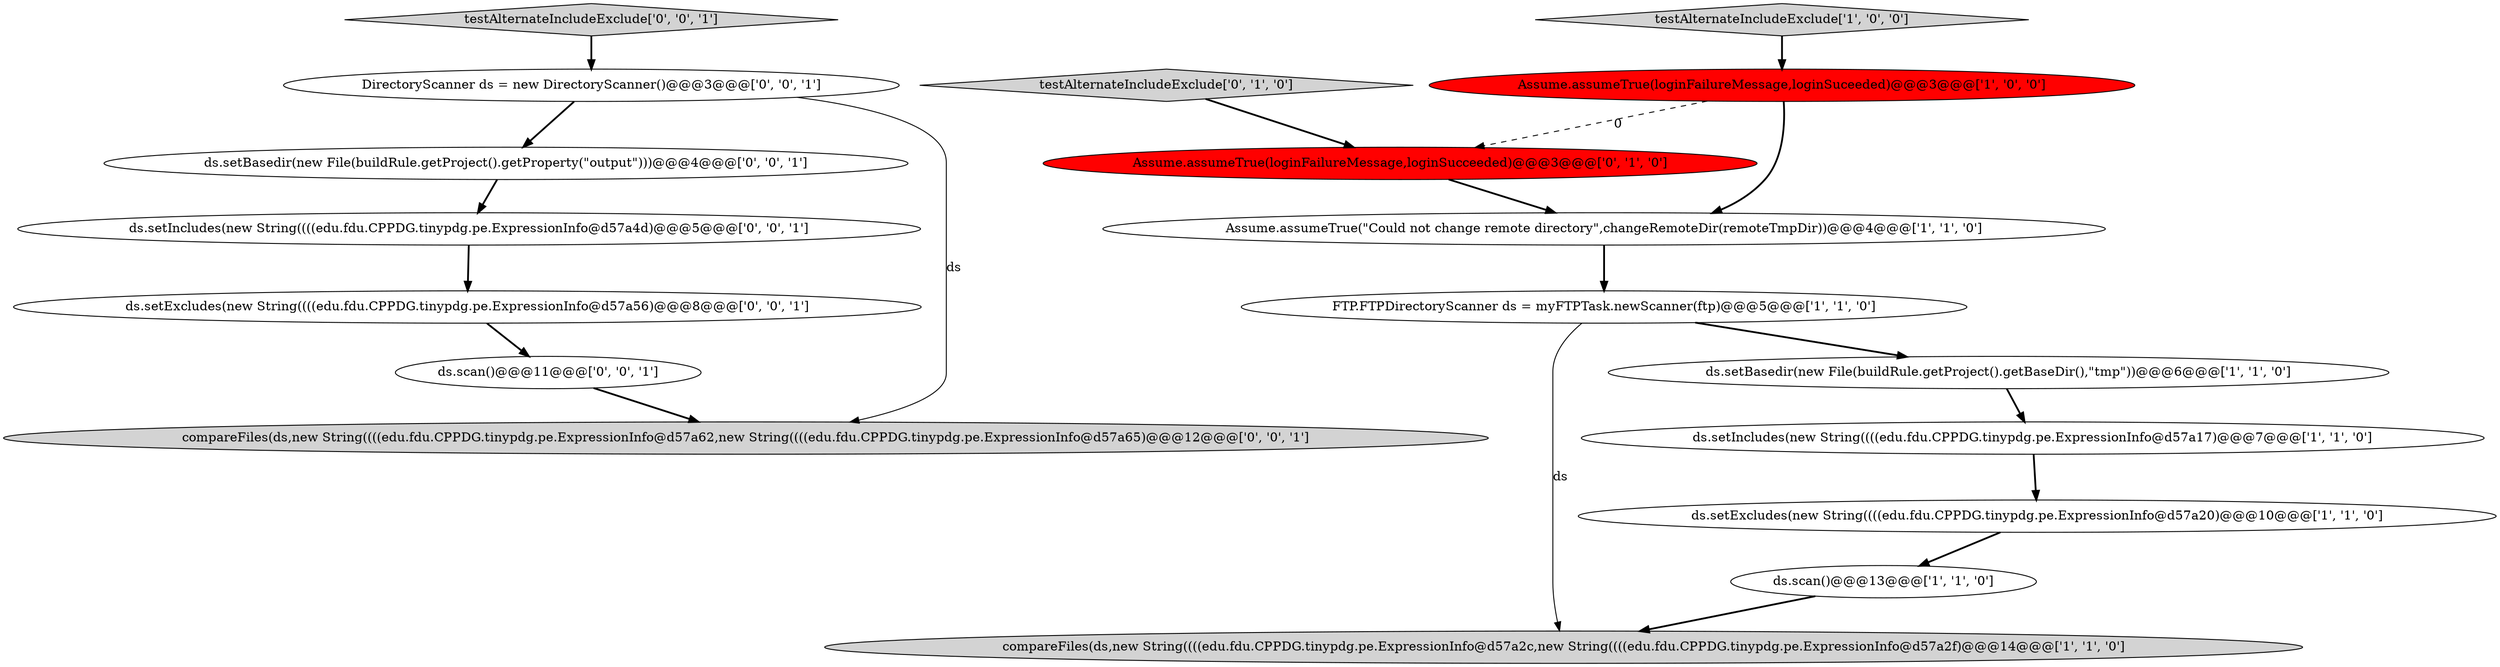 digraph {
16 [style = filled, label = "testAlternateIncludeExclude['0', '0', '1']", fillcolor = lightgray, shape = diamond image = "AAA0AAABBB3BBB"];
14 [style = filled, label = "ds.setExcludes(new String((((edu.fdu.CPPDG.tinypdg.pe.ExpressionInfo@d57a56)@@@8@@@['0', '0', '1']", fillcolor = white, shape = ellipse image = "AAA0AAABBB3BBB"];
7 [style = filled, label = "Assume.assumeTrue(loginFailureMessage,loginSuceeded)@@@3@@@['1', '0', '0']", fillcolor = red, shape = ellipse image = "AAA1AAABBB1BBB"];
9 [style = filled, label = "testAlternateIncludeExclude['0', '1', '0']", fillcolor = lightgray, shape = diamond image = "AAA0AAABBB2BBB"];
2 [style = filled, label = "compareFiles(ds,new String((((edu.fdu.CPPDG.tinypdg.pe.ExpressionInfo@d57a2c,new String((((edu.fdu.CPPDG.tinypdg.pe.ExpressionInfo@d57a2f)@@@14@@@['1', '1', '0']", fillcolor = lightgray, shape = ellipse image = "AAA0AAABBB1BBB"];
8 [style = filled, label = "ds.scan()@@@13@@@['1', '1', '0']", fillcolor = white, shape = ellipse image = "AAA0AAABBB1BBB"];
4 [style = filled, label = "ds.setBasedir(new File(buildRule.getProject().getBaseDir(),\"tmp\"))@@@6@@@['1', '1', '0']", fillcolor = white, shape = ellipse image = "AAA0AAABBB1BBB"];
0 [style = filled, label = "FTP.FTPDirectoryScanner ds = myFTPTask.newScanner(ftp)@@@5@@@['1', '1', '0']", fillcolor = white, shape = ellipse image = "AAA0AAABBB1BBB"];
10 [style = filled, label = "Assume.assumeTrue(loginFailureMessage,loginSucceeded)@@@3@@@['0', '1', '0']", fillcolor = red, shape = ellipse image = "AAA1AAABBB2BBB"];
12 [style = filled, label = "ds.scan()@@@11@@@['0', '0', '1']", fillcolor = white, shape = ellipse image = "AAA0AAABBB3BBB"];
13 [style = filled, label = "ds.setIncludes(new String((((edu.fdu.CPPDG.tinypdg.pe.ExpressionInfo@d57a4d)@@@5@@@['0', '0', '1']", fillcolor = white, shape = ellipse image = "AAA0AAABBB3BBB"];
3 [style = filled, label = "ds.setIncludes(new String((((edu.fdu.CPPDG.tinypdg.pe.ExpressionInfo@d57a17)@@@7@@@['1', '1', '0']", fillcolor = white, shape = ellipse image = "AAA0AAABBB1BBB"];
1 [style = filled, label = "ds.setExcludes(new String((((edu.fdu.CPPDG.tinypdg.pe.ExpressionInfo@d57a20)@@@10@@@['1', '1', '0']", fillcolor = white, shape = ellipse image = "AAA0AAABBB1BBB"];
17 [style = filled, label = "ds.setBasedir(new File(buildRule.getProject().getProperty(\"output\")))@@@4@@@['0', '0', '1']", fillcolor = white, shape = ellipse image = "AAA0AAABBB3BBB"];
5 [style = filled, label = "testAlternateIncludeExclude['1', '0', '0']", fillcolor = lightgray, shape = diamond image = "AAA0AAABBB1BBB"];
6 [style = filled, label = "Assume.assumeTrue(\"Could not change remote directory\",changeRemoteDir(remoteTmpDir))@@@4@@@['1', '1', '0']", fillcolor = white, shape = ellipse image = "AAA0AAABBB1BBB"];
11 [style = filled, label = "DirectoryScanner ds = new DirectoryScanner()@@@3@@@['0', '0', '1']", fillcolor = white, shape = ellipse image = "AAA0AAABBB3BBB"];
15 [style = filled, label = "compareFiles(ds,new String((((edu.fdu.CPPDG.tinypdg.pe.ExpressionInfo@d57a62,new String((((edu.fdu.CPPDG.tinypdg.pe.ExpressionInfo@d57a65)@@@12@@@['0', '0', '1']", fillcolor = lightgray, shape = ellipse image = "AAA0AAABBB3BBB"];
5->7 [style = bold, label=""];
4->3 [style = bold, label=""];
11->17 [style = bold, label=""];
7->10 [style = dashed, label="0"];
17->13 [style = bold, label=""];
6->0 [style = bold, label=""];
11->15 [style = solid, label="ds"];
1->8 [style = bold, label=""];
16->11 [style = bold, label=""];
9->10 [style = bold, label=""];
3->1 [style = bold, label=""];
8->2 [style = bold, label=""];
0->4 [style = bold, label=""];
13->14 [style = bold, label=""];
10->6 [style = bold, label=""];
14->12 [style = bold, label=""];
7->6 [style = bold, label=""];
0->2 [style = solid, label="ds"];
12->15 [style = bold, label=""];
}
